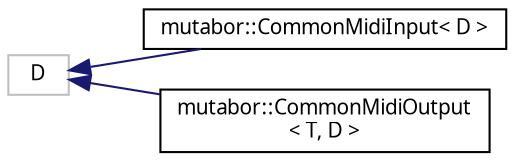 digraph "Grafische Darstellung der Klassenhierarchie"
{
  edge [fontname="Sans",fontsize="10",labelfontname="Sans",labelfontsize="10"];
  node [fontname="Sans",fontsize="10",shape=record];
  rankdir="LR";
  Node428 [label="D",height=0.2,width=0.4,color="grey75", fillcolor="white", style="filled"];
  Node428 -> Node0 [dir="back",color="midnightblue",fontsize="10",style="solid",fontname="Sans"];
  Node0 [label="mutabor::CommonMidiInput\< D \>",height=0.2,width=0.4,color="black", fillcolor="white", style="filled",URL="$dc/d51/classmutabor_1_1CommonMidiInput.html"];
  Node428 -> Node430 [dir="back",color="midnightblue",fontsize="10",style="solid",fontname="Sans"];
  Node430 [label="mutabor::CommonMidiOutput\l\< T, D \>",height=0.2,width=0.4,color="black", fillcolor="white", style="filled",URL="$dd/df5/classmutabor_1_1CommonMidiOutput.html"];
}

